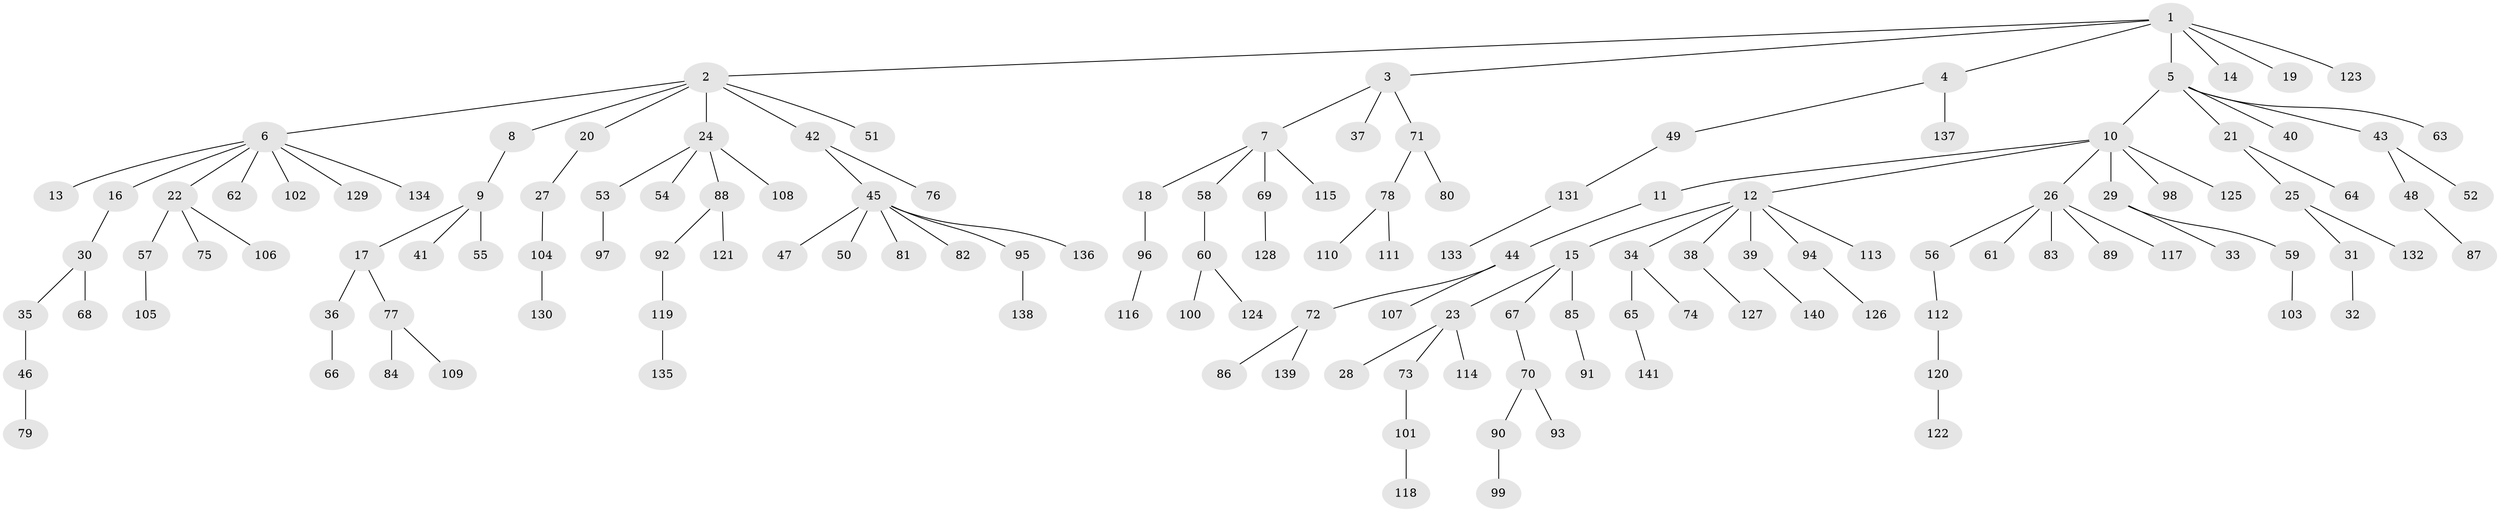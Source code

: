 // Generated by graph-tools (version 1.1) at 2025/02/03/09/25 03:02:26]
// undirected, 141 vertices, 140 edges
graph export_dot {
graph [start="1"]
  node [color=gray90,style=filled];
  1;
  2;
  3;
  4;
  5;
  6;
  7;
  8;
  9;
  10;
  11;
  12;
  13;
  14;
  15;
  16;
  17;
  18;
  19;
  20;
  21;
  22;
  23;
  24;
  25;
  26;
  27;
  28;
  29;
  30;
  31;
  32;
  33;
  34;
  35;
  36;
  37;
  38;
  39;
  40;
  41;
  42;
  43;
  44;
  45;
  46;
  47;
  48;
  49;
  50;
  51;
  52;
  53;
  54;
  55;
  56;
  57;
  58;
  59;
  60;
  61;
  62;
  63;
  64;
  65;
  66;
  67;
  68;
  69;
  70;
  71;
  72;
  73;
  74;
  75;
  76;
  77;
  78;
  79;
  80;
  81;
  82;
  83;
  84;
  85;
  86;
  87;
  88;
  89;
  90;
  91;
  92;
  93;
  94;
  95;
  96;
  97;
  98;
  99;
  100;
  101;
  102;
  103;
  104;
  105;
  106;
  107;
  108;
  109;
  110;
  111;
  112;
  113;
  114;
  115;
  116;
  117;
  118;
  119;
  120;
  121;
  122;
  123;
  124;
  125;
  126;
  127;
  128;
  129;
  130;
  131;
  132;
  133;
  134;
  135;
  136;
  137;
  138;
  139;
  140;
  141;
  1 -- 2;
  1 -- 3;
  1 -- 4;
  1 -- 5;
  1 -- 14;
  1 -- 19;
  1 -- 123;
  2 -- 6;
  2 -- 8;
  2 -- 20;
  2 -- 24;
  2 -- 42;
  2 -- 51;
  3 -- 7;
  3 -- 37;
  3 -- 71;
  4 -- 49;
  4 -- 137;
  5 -- 10;
  5 -- 21;
  5 -- 40;
  5 -- 43;
  5 -- 63;
  6 -- 13;
  6 -- 16;
  6 -- 22;
  6 -- 62;
  6 -- 102;
  6 -- 129;
  6 -- 134;
  7 -- 18;
  7 -- 58;
  7 -- 69;
  7 -- 115;
  8 -- 9;
  9 -- 17;
  9 -- 41;
  9 -- 55;
  10 -- 11;
  10 -- 12;
  10 -- 26;
  10 -- 29;
  10 -- 98;
  10 -- 125;
  11 -- 44;
  12 -- 15;
  12 -- 34;
  12 -- 38;
  12 -- 39;
  12 -- 94;
  12 -- 113;
  15 -- 23;
  15 -- 67;
  15 -- 85;
  16 -- 30;
  17 -- 36;
  17 -- 77;
  18 -- 96;
  20 -- 27;
  21 -- 25;
  21 -- 64;
  22 -- 57;
  22 -- 75;
  22 -- 106;
  23 -- 28;
  23 -- 73;
  23 -- 114;
  24 -- 53;
  24 -- 54;
  24 -- 88;
  24 -- 108;
  25 -- 31;
  25 -- 132;
  26 -- 56;
  26 -- 61;
  26 -- 83;
  26 -- 89;
  26 -- 117;
  27 -- 104;
  29 -- 33;
  29 -- 59;
  30 -- 35;
  30 -- 68;
  31 -- 32;
  34 -- 65;
  34 -- 74;
  35 -- 46;
  36 -- 66;
  38 -- 127;
  39 -- 140;
  42 -- 45;
  42 -- 76;
  43 -- 48;
  43 -- 52;
  44 -- 72;
  44 -- 107;
  45 -- 47;
  45 -- 50;
  45 -- 81;
  45 -- 82;
  45 -- 95;
  45 -- 136;
  46 -- 79;
  48 -- 87;
  49 -- 131;
  53 -- 97;
  56 -- 112;
  57 -- 105;
  58 -- 60;
  59 -- 103;
  60 -- 100;
  60 -- 124;
  65 -- 141;
  67 -- 70;
  69 -- 128;
  70 -- 90;
  70 -- 93;
  71 -- 78;
  71 -- 80;
  72 -- 86;
  72 -- 139;
  73 -- 101;
  77 -- 84;
  77 -- 109;
  78 -- 110;
  78 -- 111;
  85 -- 91;
  88 -- 92;
  88 -- 121;
  90 -- 99;
  92 -- 119;
  94 -- 126;
  95 -- 138;
  96 -- 116;
  101 -- 118;
  104 -- 130;
  112 -- 120;
  119 -- 135;
  120 -- 122;
  131 -- 133;
}
